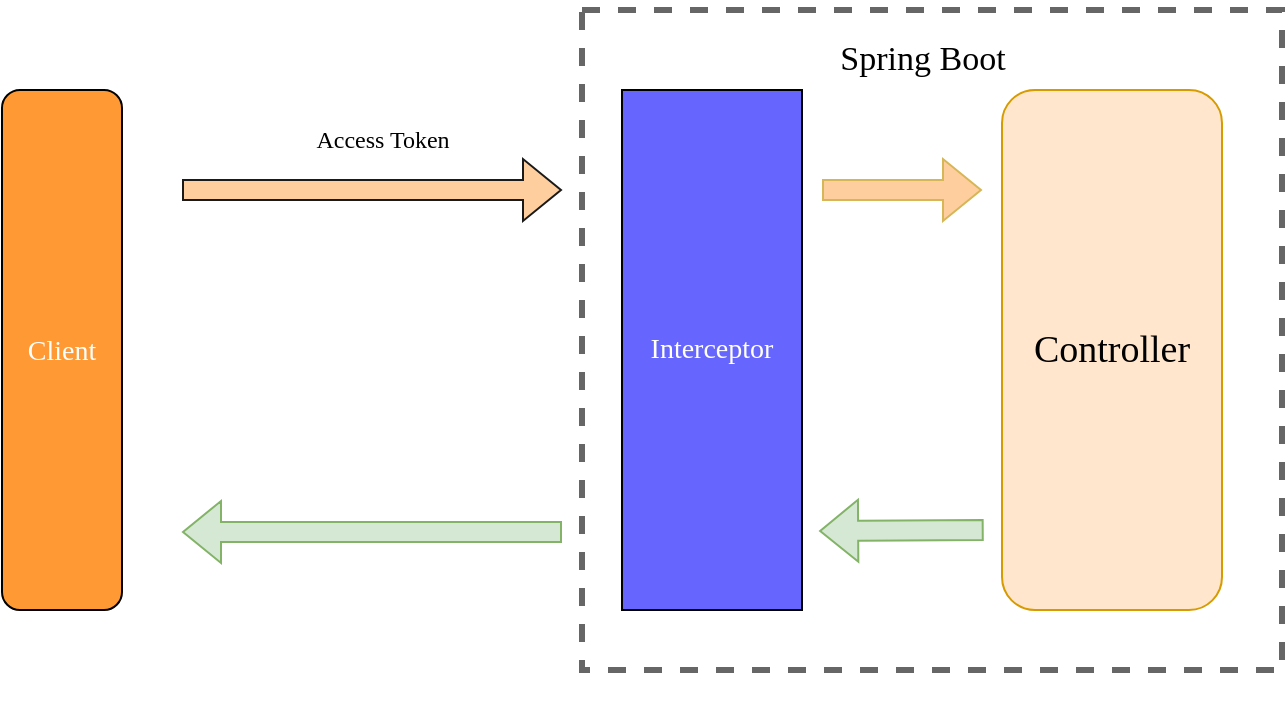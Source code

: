 <mxfile version="20.3.0" type="device"><diagram id="5HUGV_xZsyDCA4ADnnvx" name="第 1 页"><mxGraphModel dx="1106" dy="776" grid="1" gridSize="10" guides="1" tooltips="1" connect="1" arrows="1" fold="1" page="1" pageScale="1" pageWidth="827" pageHeight="1169" math="0" shadow="0"><root><mxCell id="0"/><mxCell id="1" parent="0"/><mxCell id="v6wDjxjfmm9EkUmJcjGu-38" value="" style="rounded=0;whiteSpace=wrap;html=1;glass=0;fillStyle=solid;strokeColor=#666666;fontFamily=Comic Sans MS;fontSize=17;fontColor=#FFFFFF;fillColor=none;gradientColor=none;dashed=1;strokeWidth=3;" vertex="1" parent="1"><mxGeometry x="360" y="170" width="350" height="330" as="geometry"/></mxCell><mxCell id="v6wDjxjfmm9EkUmJcjGu-5" value="Interceptor" style="rounded=0;fontSize=14;fillColor=#6666FF;fontColor=#FFFFFF;whiteSpace=wrap;html=1;fontFamily=Comic Sans MS;" vertex="1" parent="1"><mxGeometry x="380" y="210" width="90" height="260" as="geometry"/></mxCell><mxCell id="v6wDjxjfmm9EkUmJcjGu-18" value="&lt;font face=&quot;Comic Sans MS&quot; style=&quot;font-size: 19px;&quot;&gt;Controller&lt;/font&gt;" style="rounded=1;whiteSpace=wrap;html=1;fillStyle=solid;fillColor=#ffe6cc;strokeColor=#d79b00;" vertex="1" parent="1"><mxGeometry x="570" y="210" width="110" height="260" as="geometry"/></mxCell><mxCell id="v6wDjxjfmm9EkUmJcjGu-27" value="&lt;font face=&quot;Comic Sans MS&quot;&gt;Client&lt;/font&gt;" style="rounded=1;whiteSpace=wrap;html=1;fontSize=14;fillColor=#FF9933;fontColor=#FFFFFF;" vertex="1" parent="1"><mxGeometry x="70" y="210" width="60" height="260" as="geometry"/></mxCell><mxCell id="v6wDjxjfmm9EkUmJcjGu-29" value="" style="shape=flexArrow;endArrow=classic;html=1;rounded=0;strokeColor=#d6b656;fontSize=14;fontColor=#FFFFFF;fillColor=#FFCE9F;" edge="1" parent="1"><mxGeometry width="50" height="50" relative="1" as="geometry"><mxPoint x="480" y="260" as="sourcePoint"/><mxPoint x="560" y="260" as="targetPoint"/></mxGeometry></mxCell><mxCell id="v6wDjxjfmm9EkUmJcjGu-33" value="" style="shape=flexArrow;endArrow=classic;html=1;rounded=0;strokeColor=#82b366;fontSize=14;fontColor=#FFFFFF;fillColor=#d5e8d4;" edge="1" parent="1"><mxGeometry width="50" height="50" relative="1" as="geometry"><mxPoint x="350" y="431" as="sourcePoint"/><mxPoint x="160" y="431" as="targetPoint"/></mxGeometry></mxCell><mxCell id="v6wDjxjfmm9EkUmJcjGu-34" value="" style="group;rounded=0;glass=0;" vertex="1" connectable="0" parent="1"><mxGeometry x="350" y="165" width="360" height="350" as="geometry"/></mxCell><mxCell id="v6wDjxjfmm9EkUmJcjGu-17" value="&lt;font style=&quot;font-size: 17px;&quot;&gt;Spring Boot&lt;/font&gt;" style="text;html=1;align=center;verticalAlign=middle;resizable=0;points=[];autosize=1;strokeColor=none;fillColor=none;fontFamily=Comic Sans MS;" vertex="1" parent="v6wDjxjfmm9EkUmJcjGu-34"><mxGeometry x="119.996" y="15" width="120" height="30" as="geometry"/></mxCell><mxCell id="v6wDjxjfmm9EkUmJcjGu-30" value="" style="shape=flexArrow;endArrow=classic;html=1;rounded=0;strokeColor=#82b366;fontSize=14;fontColor=#FFFFFF;fillColor=#d5e8d4;" edge="1" parent="v6wDjxjfmm9EkUmJcjGu-34"><mxGeometry width="50" height="50" relative="1" as="geometry"><mxPoint x="210.857" y="265" as="sourcePoint"/><mxPoint x="128.571" y="265.5" as="targetPoint"/></mxGeometry></mxCell><mxCell id="v6wDjxjfmm9EkUmJcjGu-36" value="" style="group;fontFamily=Comic Sans MS;" vertex="1" connectable="0" parent="1"><mxGeometry x="160" y="220" width="150" height="40" as="geometry"/></mxCell><mxCell id="v6wDjxjfmm9EkUmJcjGu-25" value="" style="shape=flexArrow;endArrow=classic;html=1;rounded=0;strokeColor=#1A1A1A;fontSize=14;fontColor=#FFFFFF;fillColor=#FFCE9F;" edge="1" parent="v6wDjxjfmm9EkUmJcjGu-36"><mxGeometry width="50" height="50" relative="1" as="geometry"><mxPoint y="40" as="sourcePoint"/><mxPoint x="190" y="40" as="targetPoint"/></mxGeometry></mxCell><mxCell id="v6wDjxjfmm9EkUmJcjGu-26" value="&lt;font face=&quot;Comic Sans MS&quot;&gt;Access Token&lt;/font&gt;" style="text;html=1;align=center;verticalAlign=middle;resizable=0;points=[];autosize=1;strokeColor=none;fillColor=none;" vertex="1" parent="v6wDjxjfmm9EkUmJcjGu-36"><mxGeometry x="50" width="100" height="30" as="geometry"/></mxCell></root></mxGraphModel></diagram></mxfile>